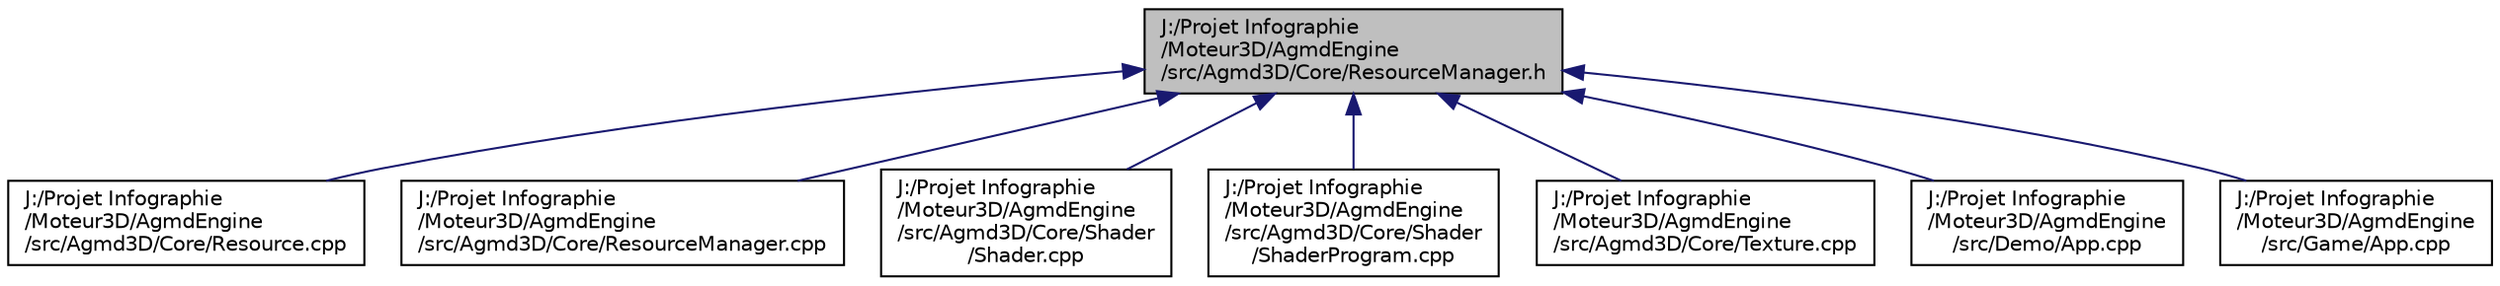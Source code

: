 digraph "J:/Projet Infographie/Moteur3D/AgmdEngine/src/Agmd3D/Core/ResourceManager.h"
{
  edge [fontname="Helvetica",fontsize="10",labelfontname="Helvetica",labelfontsize="10"];
  node [fontname="Helvetica",fontsize="10",shape=record];
  Node1 [label="J:/Projet Infographie\l/Moteur3D/AgmdEngine\l/src/Agmd3D/Core/ResourceManager.h",height=0.2,width=0.4,color="black", fillcolor="grey75", style="filled" fontcolor="black"];
  Node1 -> Node2 [dir="back",color="midnightblue",fontsize="10",style="solid"];
  Node2 [label="J:/Projet Infographie\l/Moteur3D/AgmdEngine\l/src/Agmd3D/Core/Resource.cpp",height=0.2,width=0.4,color="black", fillcolor="white", style="filled",URL="$_resource_8cpp.html"];
  Node1 -> Node3 [dir="back",color="midnightblue",fontsize="10",style="solid"];
  Node3 [label="J:/Projet Infographie\l/Moteur3D/AgmdEngine\l/src/Agmd3D/Core/ResourceManager.cpp",height=0.2,width=0.4,color="black", fillcolor="white", style="filled",URL="$_resource_manager_8cpp.html"];
  Node1 -> Node4 [dir="back",color="midnightblue",fontsize="10",style="solid"];
  Node4 [label="J:/Projet Infographie\l/Moteur3D/AgmdEngine\l/src/Agmd3D/Core/Shader\l/Shader.cpp",height=0.2,width=0.4,color="black", fillcolor="white", style="filled",URL="$_shader_8cpp.html"];
  Node1 -> Node5 [dir="back",color="midnightblue",fontsize="10",style="solid"];
  Node5 [label="J:/Projet Infographie\l/Moteur3D/AgmdEngine\l/src/Agmd3D/Core/Shader\l/ShaderProgram.cpp",height=0.2,width=0.4,color="black", fillcolor="white", style="filled",URL="$_shader_program_8cpp.html"];
  Node1 -> Node6 [dir="back",color="midnightblue",fontsize="10",style="solid"];
  Node6 [label="J:/Projet Infographie\l/Moteur3D/AgmdEngine\l/src/Agmd3D/Core/Texture.cpp",height=0.2,width=0.4,color="black", fillcolor="white", style="filled",URL="$_texture_8cpp.html"];
  Node1 -> Node7 [dir="back",color="midnightblue",fontsize="10",style="solid"];
  Node7 [label="J:/Projet Infographie\l/Moteur3D/AgmdEngine\l/src/Demo/App.cpp",height=0.2,width=0.4,color="black", fillcolor="white", style="filled",URL="$_demo_2_app_8cpp.html"];
  Node1 -> Node8 [dir="back",color="midnightblue",fontsize="10",style="solid"];
  Node8 [label="J:/Projet Infographie\l/Moteur3D/AgmdEngine\l/src/Game/App.cpp",height=0.2,width=0.4,color="black", fillcolor="white", style="filled",URL="$_game_2_app_8cpp.html"];
}
